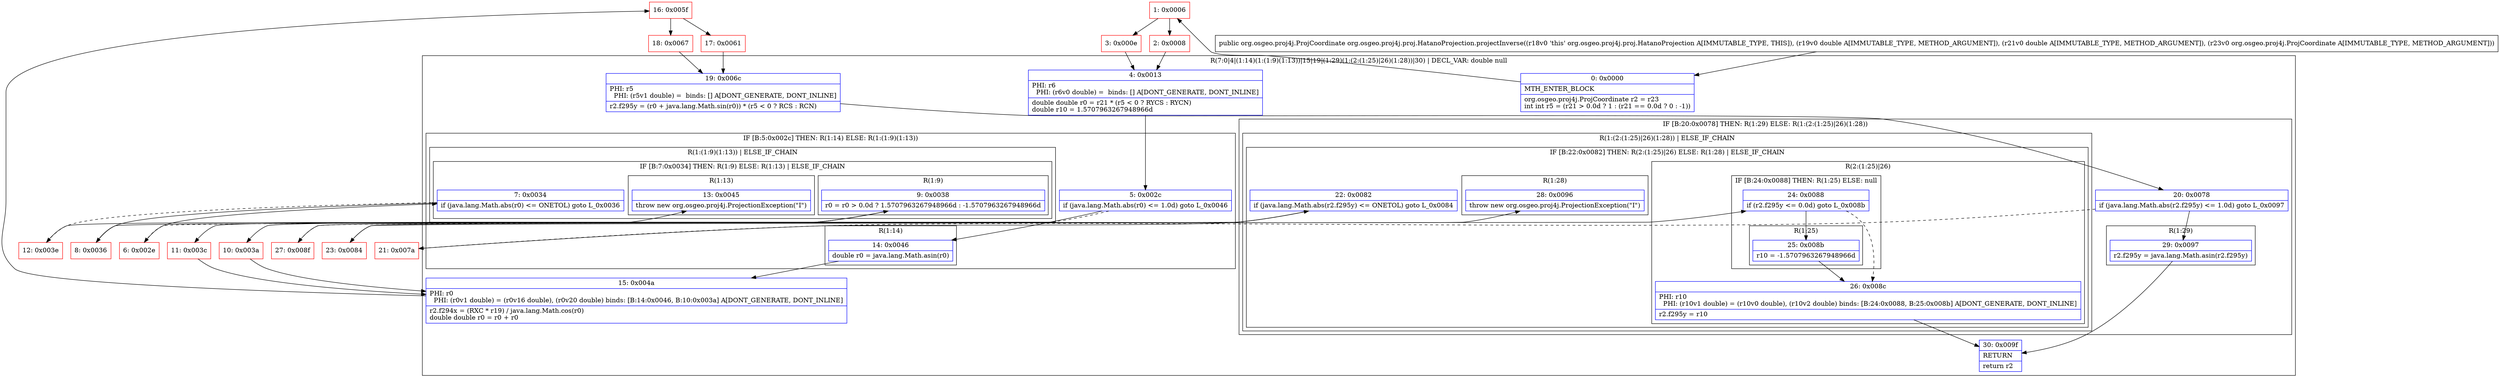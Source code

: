 digraph "CFG fororg.osgeo.proj4j.proj.HatanoProjection.projectInverse(DDLorg\/osgeo\/proj4j\/ProjCoordinate;)Lorg\/osgeo\/proj4j\/ProjCoordinate;" {
subgraph cluster_Region_1667124063 {
label = "R(7:0|4|(1:14)(1:(1:9)(1:13))|15|19|(1:29)(1:(2:(1:25)|26)(1:28))|30) | DECL_VAR: double null\l";
node [shape=record,color=blue];
Node_0 [shape=record,label="{0\:\ 0x0000|MTH_ENTER_BLOCK\l|org.osgeo.proj4j.ProjCoordinate r2 = r23\lint int r5 = (r21 \> 0.0d ? 1 : (r21 == 0.0d ? 0 : \-1))\l}"];
Node_4 [shape=record,label="{4\:\ 0x0013|PHI: r6 \l  PHI: (r6v0 double) =  binds: [] A[DONT_GENERATE, DONT_INLINE]\l|double double r0 = r21 * (r5 \< 0 ? RYCS : RYCN)\ldouble r10 = 1.5707963267948966d\l}"];
subgraph cluster_IfRegion_885677594 {
label = "IF [B:5:0x002c] THEN: R(1:14) ELSE: R(1:(1:9)(1:13))";
node [shape=record,color=blue];
Node_5 [shape=record,label="{5\:\ 0x002c|if (java.lang.Math.abs(r0) \<= 1.0d) goto L_0x0046\l}"];
subgraph cluster_Region_1930241670 {
label = "R(1:14)";
node [shape=record,color=blue];
Node_14 [shape=record,label="{14\:\ 0x0046|double r0 = java.lang.Math.asin(r0)\l}"];
}
subgraph cluster_Region_111987621 {
label = "R(1:(1:9)(1:13)) | ELSE_IF_CHAIN\l";
node [shape=record,color=blue];
subgraph cluster_IfRegion_142761652 {
label = "IF [B:7:0x0034] THEN: R(1:9) ELSE: R(1:13) | ELSE_IF_CHAIN\l";
node [shape=record,color=blue];
Node_7 [shape=record,label="{7\:\ 0x0034|if (java.lang.Math.abs(r0) \<= ONETOL) goto L_0x0036\l}"];
subgraph cluster_Region_359190897 {
label = "R(1:9)";
node [shape=record,color=blue];
Node_9 [shape=record,label="{9\:\ 0x0038|r0 = r0 \> 0.0d ? 1.5707963267948966d : \-1.5707963267948966d\l}"];
}
subgraph cluster_Region_1973508895 {
label = "R(1:13)";
node [shape=record,color=blue];
Node_13 [shape=record,label="{13\:\ 0x0045|throw new org.osgeo.proj4j.ProjectionException(\"I\")\l}"];
}
}
}
}
Node_15 [shape=record,label="{15\:\ 0x004a|PHI: r0 \l  PHI: (r0v1 double) = (r0v16 double), (r0v20 double) binds: [B:14:0x0046, B:10:0x003a] A[DONT_GENERATE, DONT_INLINE]\l|r2.f294x = (RXC * r19) \/ java.lang.Math.cos(r0)\ldouble double r0 = r0 + r0\l}"];
Node_19 [shape=record,label="{19\:\ 0x006c|PHI: r5 \l  PHI: (r5v1 double) =  binds: [] A[DONT_GENERATE, DONT_INLINE]\l|r2.f295y = (r0 + java.lang.Math.sin(r0)) * (r5 \< 0 ? RCS : RCN)\l}"];
subgraph cluster_IfRegion_1509910697 {
label = "IF [B:20:0x0078] THEN: R(1:29) ELSE: R(1:(2:(1:25)|26)(1:28))";
node [shape=record,color=blue];
Node_20 [shape=record,label="{20\:\ 0x0078|if (java.lang.Math.abs(r2.f295y) \<= 1.0d) goto L_0x0097\l}"];
subgraph cluster_Region_1326630902 {
label = "R(1:29)";
node [shape=record,color=blue];
Node_29 [shape=record,label="{29\:\ 0x0097|r2.f295y = java.lang.Math.asin(r2.f295y)\l}"];
}
subgraph cluster_Region_599551407 {
label = "R(1:(2:(1:25)|26)(1:28)) | ELSE_IF_CHAIN\l";
node [shape=record,color=blue];
subgraph cluster_IfRegion_1588803179 {
label = "IF [B:22:0x0082] THEN: R(2:(1:25)|26) ELSE: R(1:28) | ELSE_IF_CHAIN\l";
node [shape=record,color=blue];
Node_22 [shape=record,label="{22\:\ 0x0082|if (java.lang.Math.abs(r2.f295y) \<= ONETOL) goto L_0x0084\l}"];
subgraph cluster_Region_1832782140 {
label = "R(2:(1:25)|26)";
node [shape=record,color=blue];
subgraph cluster_IfRegion_1327925841 {
label = "IF [B:24:0x0088] THEN: R(1:25) ELSE: null";
node [shape=record,color=blue];
Node_24 [shape=record,label="{24\:\ 0x0088|if (r2.f295y \<= 0.0d) goto L_0x008b\l}"];
subgraph cluster_Region_1941202760 {
label = "R(1:25)";
node [shape=record,color=blue];
Node_25 [shape=record,label="{25\:\ 0x008b|r10 = \-1.5707963267948966d\l}"];
}
}
Node_26 [shape=record,label="{26\:\ 0x008c|PHI: r10 \l  PHI: (r10v1 double) = (r10v0 double), (r10v2 double) binds: [B:24:0x0088, B:25:0x008b] A[DONT_GENERATE, DONT_INLINE]\l|r2.f295y = r10\l}"];
}
subgraph cluster_Region_777993740 {
label = "R(1:28)";
node [shape=record,color=blue];
Node_28 [shape=record,label="{28\:\ 0x0096|throw new org.osgeo.proj4j.ProjectionException(\"I\")\l}"];
}
}
}
}
Node_30 [shape=record,label="{30\:\ 0x009f|RETURN\l|return r2\l}"];
}
Node_1 [shape=record,color=red,label="{1\:\ 0x0006}"];
Node_2 [shape=record,color=red,label="{2\:\ 0x0008}"];
Node_3 [shape=record,color=red,label="{3\:\ 0x000e}"];
Node_6 [shape=record,color=red,label="{6\:\ 0x002e}"];
Node_8 [shape=record,color=red,label="{8\:\ 0x0036}"];
Node_10 [shape=record,color=red,label="{10\:\ 0x003a}"];
Node_11 [shape=record,color=red,label="{11\:\ 0x003c}"];
Node_12 [shape=record,color=red,label="{12\:\ 0x003e}"];
Node_16 [shape=record,color=red,label="{16\:\ 0x005f}"];
Node_17 [shape=record,color=red,label="{17\:\ 0x0061}"];
Node_18 [shape=record,color=red,label="{18\:\ 0x0067}"];
Node_21 [shape=record,color=red,label="{21\:\ 0x007a}"];
Node_23 [shape=record,color=red,label="{23\:\ 0x0084}"];
Node_27 [shape=record,color=red,label="{27\:\ 0x008f}"];
MethodNode[shape=record,label="{public org.osgeo.proj4j.ProjCoordinate org.osgeo.proj4j.proj.HatanoProjection.projectInverse((r18v0 'this' org.osgeo.proj4j.proj.HatanoProjection A[IMMUTABLE_TYPE, THIS]), (r19v0 double A[IMMUTABLE_TYPE, METHOD_ARGUMENT]), (r21v0 double A[IMMUTABLE_TYPE, METHOD_ARGUMENT]), (r23v0 org.osgeo.proj4j.ProjCoordinate A[IMMUTABLE_TYPE, METHOD_ARGUMENT])) }"];
MethodNode -> Node_0;
Node_0 -> Node_1;
Node_4 -> Node_5;
Node_5 -> Node_6[style=dashed];
Node_5 -> Node_14;
Node_14 -> Node_15;
Node_7 -> Node_8;
Node_7 -> Node_12[style=dashed];
Node_9 -> Node_10;
Node_9 -> Node_11;
Node_15 -> Node_16;
Node_19 -> Node_20;
Node_20 -> Node_21[style=dashed];
Node_20 -> Node_29;
Node_29 -> Node_30;
Node_22 -> Node_23;
Node_22 -> Node_27[style=dashed];
Node_24 -> Node_25;
Node_24 -> Node_26[style=dashed];
Node_25 -> Node_26;
Node_26 -> Node_30;
Node_1 -> Node_2;
Node_1 -> Node_3;
Node_2 -> Node_4;
Node_3 -> Node_4;
Node_6 -> Node_7;
Node_8 -> Node_9;
Node_10 -> Node_15;
Node_11 -> Node_15;
Node_12 -> Node_13;
Node_16 -> Node_17;
Node_16 -> Node_18;
Node_17 -> Node_19;
Node_18 -> Node_19;
Node_21 -> Node_22;
Node_23 -> Node_24;
Node_27 -> Node_28;
}

